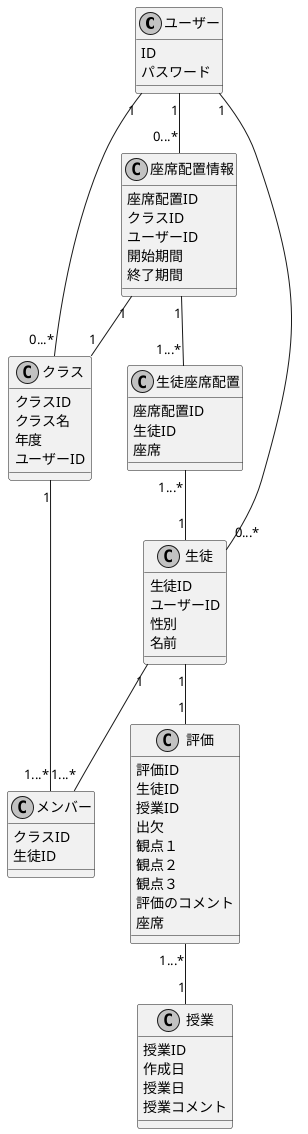 @startuml class_diagram
skinparam monochrome true
skinparam shadowing false
' クラスを定義

class ユーザー{
    ID
    パスワード
}

class 生徒{
    生徒ID
    ユーザーID
    性別
    名前
}
class クラス{
    クラスID
    クラス名
    年度
    ユーザーID
}
class メンバー{
    クラスID
    生徒ID
}
class 座席配置情報{
    座席配置ID
    クラスID
    ユーザーID
    開始期間
    終了期間
}
class 生徒座席配置{
    座席配置ID
    生徒ID
    座席
}
class 評価{
    評価ID
    生徒ID
    授業ID
    出欠
    観点１
    観点２
    観点３
    評価のコメント
    座席
}

class 授業{
    授業ID
    作成日
    授業日
    授業コメント
}


' 関係を定義
'left to right direction

座席配置情報 "1"--"1...*" 生徒座席配置
評価 "1...*" -- "1"  授業
クラス "1" -- "1...*" メンバー
生徒 "1" -- "1...*" メンバー
生徒"1" -- "1" 評価
ユーザー"1" -- "0...*" 生徒
ユーザー"1" -- "0...*" 座席配置情報
ユーザー"1" -- "0...*" クラス
座席配置情報 "1" -- "1"クラス
生徒座席配置 "1...*" -- "1" 生徒

' umlの終了を宣言
@enduml
